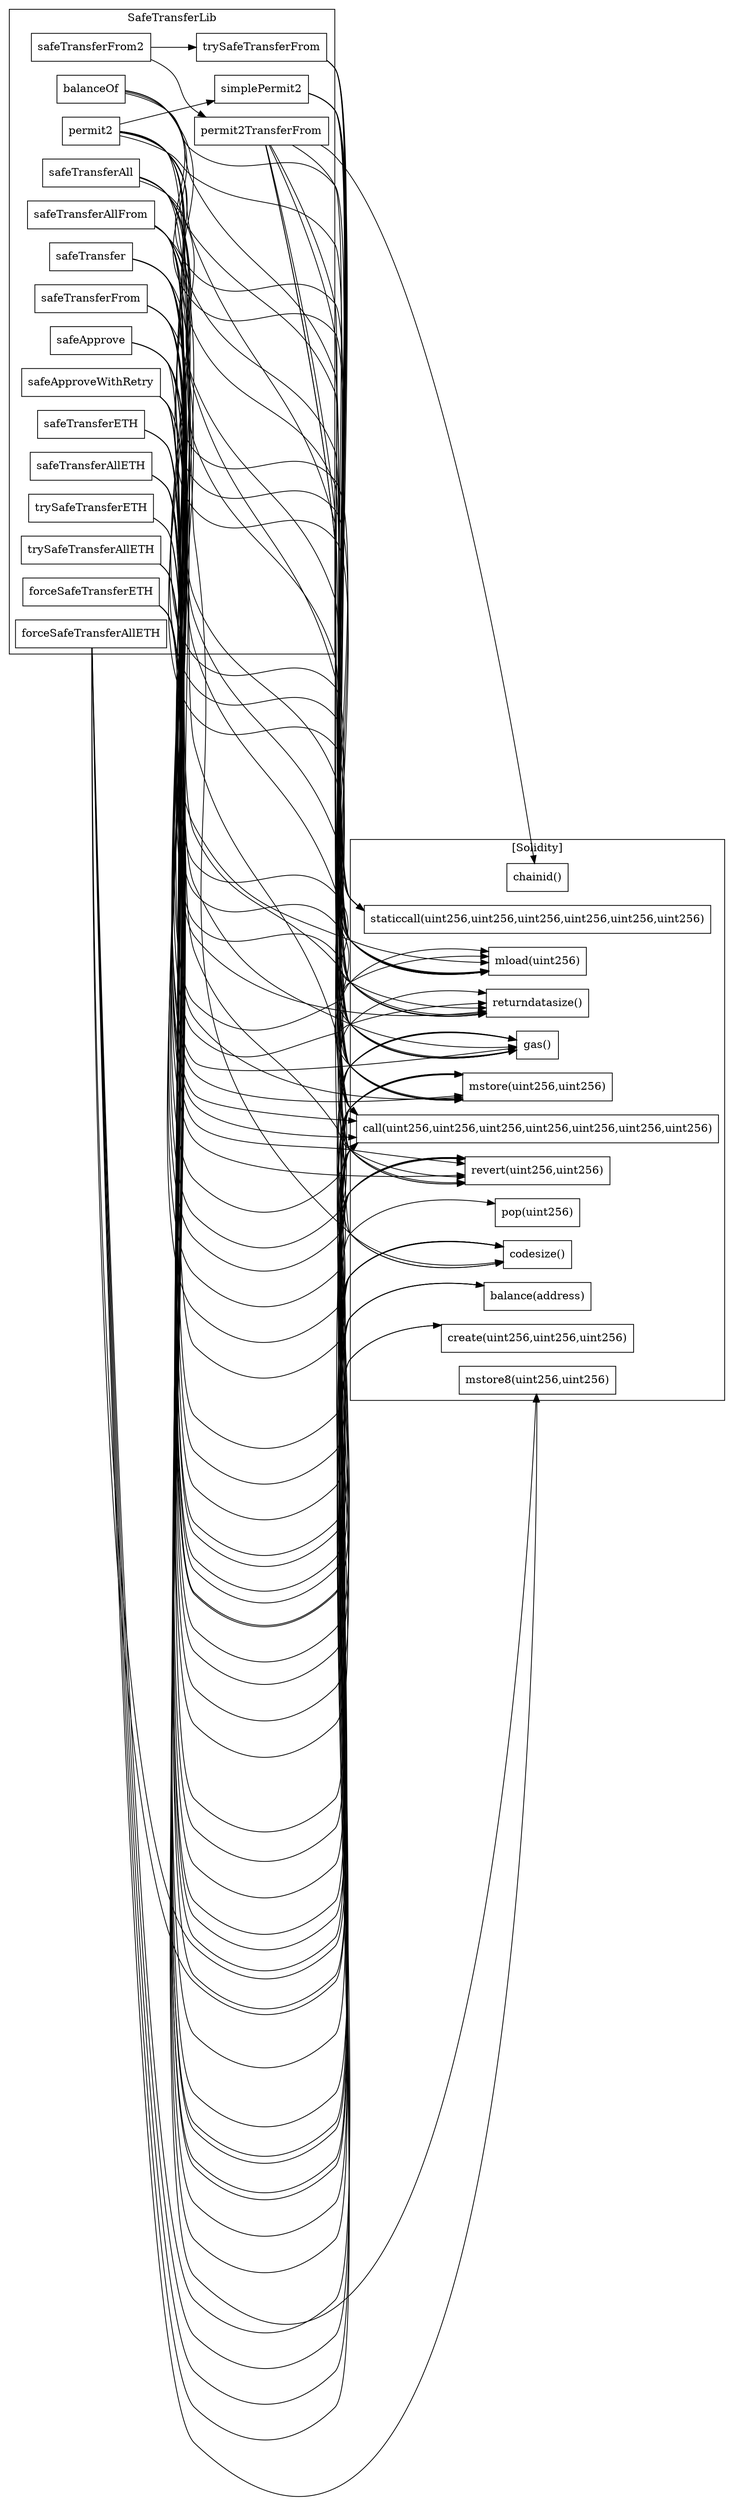 strict digraph {
rankdir="LR"
node [shape=box]
subgraph cluster_333_SafeTransferLib {
label = "SafeTransferLib"
"333_trySafeTransferFrom" [label="trySafeTransferFrom"]
"333_permit2" [label="permit2"]
"333_trySafeTransferETH" [label="trySafeTransferETH"]
"333_safeApprove" [label="safeApprove"]
"333_safeApproveWithRetry" [label="safeApproveWithRetry"]
"333_safeTransferAllETH" [label="safeTransferAllETH"]
"333_safeTransferFrom" [label="safeTransferFrom"]
"333_trySafeTransferAllETH" [label="trySafeTransferAllETH"]
"333_safeTransfer" [label="safeTransfer"]
"333_safeTransferETH" [label="safeTransferETH"]
"333_safeTransferAllFrom" [label="safeTransferAllFrom"]
"333_balanceOf" [label="balanceOf"]
"333_permit2TransferFrom" [label="permit2TransferFrom"]
"333_forceSafeTransferETH" [label="forceSafeTransferETH"]
"333_safeTransferFrom2" [label="safeTransferFrom2"]
"333_safeTransferAll" [label="safeTransferAll"]
"333_forceSafeTransferAllETH" [label="forceSafeTransferAllETH"]
"333_simplePermit2" [label="simplePermit2"]
"333_safeTransferFrom2" -> "333_permit2TransferFrom"
"333_permit2" -> "333_simplePermit2"
"333_safeTransferFrom2" -> "333_trySafeTransferFrom"
}subgraph cluster_solidity {
label = "[Solidity]"
"mstore(uint256,uint256)" 
"codesize()" 
"balance(address)" 
"pop(uint256)" 
"mstore8(uint256,uint256)" 
"returndatasize()" 
"gas()" 
"chainid()" 
"revert(uint256,uint256)" 
"staticcall(uint256,uint256,uint256,uint256,uint256,uint256)" 
"create(uint256,uint256,uint256)" 
"call(uint256,uint256,uint256,uint256,uint256,uint256,uint256)" 
"mload(uint256)" 
"333_safeTransfer" -> "returndatasize()"
"333_simplePermit2" -> "mload(uint256)"
"333_safeApproveWithRetry" -> "call(uint256,uint256,uint256,uint256,uint256,uint256,uint256)"
"333_safeTransferAllETH" -> "gas()"
"333_permit2TransferFrom" -> "codesize()"
"333_forceSafeTransferAllETH" -> "create(uint256,uint256,uint256)"
"333_safeTransferAllFrom" -> "staticcall(uint256,uint256,uint256,uint256,uint256,uint256)"
"333_safeTransferAll" -> "staticcall(uint256,uint256,uint256,uint256,uint256,uint256)"
"333_safeApproveWithRetry" -> "gas()"
"333_safeApproveWithRetry" -> "codesize()"
"333_safeApproveWithRetry" -> "mstore(uint256,uint256)"
"333_simplePermit2" -> "gas()"
"333_permit2TransferFrom" -> "mload(uint256)"
"333_safeApprove" -> "revert(uint256,uint256)"
"333_safeApproveWithRetry" -> "mload(uint256)"
"333_safeApprove" -> "gas()"
"333_permit2" -> "mstore(uint256,uint256)"
"333_balanceOf" -> "gas()"
"333_safeTransferETH" -> "revert(uint256,uint256)"
"333_safeTransferETH" -> "call(uint256,uint256,uint256,uint256,uint256,uint256,uint256)"
"333_safeTransfer" -> "gas()"
"333_simplePermit2" -> "codesize()"
"333_safeTransfer" -> "mload(uint256)"
"333_forceSafeTransferAllETH" -> "call(uint256,uint256,uint256,uint256,uint256,uint256,uint256)"
"333_forceSafeTransferETH" -> "create(uint256,uint256,uint256)"
"333_safeTransferFrom" -> "mstore(uint256,uint256)"
"333_permit2" -> "staticcall(uint256,uint256,uint256,uint256,uint256,uint256)"
"333_safeTransferAllFrom" -> "mstore(uint256,uint256)"
"333_permit2" -> "mload(uint256)"
"333_safeTransferAll" -> "revert(uint256,uint256)"
"333_safeTransferAllFrom" -> "mload(uint256)"
"333_trySafeTransferETH" -> "codesize()"
"333_safeTransfer" -> "call(uint256,uint256,uint256,uint256,uint256,uint256,uint256)"
"333_simplePermit2" -> "returndatasize()"
"333_safeTransferAllFrom" -> "call(uint256,uint256,uint256,uint256,uint256,uint256,uint256)"
"333_forceSafeTransferAllETH" -> "balance(address)"
"333_safeTransferETH" -> "codesize()"
"333_safeTransferAll" -> "gas()"
"333_simplePermit2" -> "revert(uint256,uint256)"
"333_safeApprove" -> "call(uint256,uint256,uint256,uint256,uint256,uint256,uint256)"
"333_safeTransferAllFrom" -> "returndatasize()"
"333_safeTransferAll" -> "mstore(uint256,uint256)"
"333_safeTransfer" -> "mstore(uint256,uint256)"
"333_permit2TransferFrom" -> "gas()"
"333_trySafeTransferFrom" -> "call(uint256,uint256,uint256,uint256,uint256,uint256,uint256)"
"333_trySafeTransferAllETH" -> "codesize()"
"333_simplePermit2" -> "call(uint256,uint256,uint256,uint256,uint256,uint256,uint256)"
"333_permit2TransferFrom" -> "chainid()"
"333_permit2TransferFrom" -> "revert(uint256,uint256)"
"333_trySafeTransferAllETH" -> "call(uint256,uint256,uint256,uint256,uint256,uint256,uint256)"
"333_safeApproveWithRetry" -> "returndatasize()"
"333_safeTransferAll" -> "mload(uint256)"
"333_safeTransferAll" -> "call(uint256,uint256,uint256,uint256,uint256,uint256,uint256)"
"333_safeTransferFrom" -> "revert(uint256,uint256)"
"333_safeApproveWithRetry" -> "pop(uint256)"
"333_safeApprove" -> "returndatasize()"
"333_safeTransferAllFrom" -> "gas()"
"333_safeTransferAllFrom" -> "revert(uint256,uint256)"
"333_safeTransferAllETH" -> "call(uint256,uint256,uint256,uint256,uint256,uint256,uint256)"
"333_forceSafeTransferETH" -> "balance(address)"
"333_safeApprove" -> "mstore(uint256,uint256)"
"333_trySafeTransferFrom" -> "mstore(uint256,uint256)"
"333_simplePermit2" -> "staticcall(uint256,uint256,uint256,uint256,uint256,uint256)"
"333_forceSafeTransferETH" -> "revert(uint256,uint256)"
"333_balanceOf" -> "mload(uint256)"
"333_forceSafeTransferETH" -> "call(uint256,uint256,uint256,uint256,uint256,uint256,uint256)"
"333_safeTransferETH" -> "mstore(uint256,uint256)"
"333_safeTransferFrom" -> "call(uint256,uint256,uint256,uint256,uint256,uint256,uint256)"
"333_forceSafeTransferETH" -> "mstore(uint256,uint256)"
"333_forceSafeTransferAllETH" -> "revert(uint256,uint256)"
"333_trySafeTransferFrom" -> "mload(uint256)"
"333_safeTransferETH" -> "gas()"
"333_trySafeTransferETH" -> "call(uint256,uint256,uint256,uint256,uint256,uint256,uint256)"
"333_balanceOf" -> "staticcall(uint256,uint256,uint256,uint256,uint256,uint256)"
"333_balanceOf" -> "returndatasize()"
"333_safeTransferAll" -> "returndatasize()"
"333_permit2" -> "call(uint256,uint256,uint256,uint256,uint256,uint256,uint256)"
"333_permit2" -> "returndatasize()"
"333_forceSafeTransferAllETH" -> "mstore8(uint256,uint256)"
"333_simplePermit2" -> "mstore(uint256,uint256)"
"333_trySafeTransferFrom" -> "gas()"
"333_forceSafeTransferETH" -> "codesize()"
"333_safeApproveWithRetry" -> "revert(uint256,uint256)"
"333_safeTransfer" -> "revert(uint256,uint256)"
"333_safeTransferAllETH" -> "mstore(uint256,uint256)"
"333_trySafeTransferFrom" -> "returndatasize()"
"333_safeTransferAllETH" -> "codesize()"
"333_safeTransferFrom" -> "mload(uint256)"
"333_permit2" -> "codesize()"
"333_balanceOf" -> "mstore(uint256,uint256)"
"333_safeTransferAllETH" -> "balance(address)"
"333_permit2TransferFrom" -> "call(uint256,uint256,uint256,uint256,uint256,uint256,uint256)"
"333_forceSafeTransferAllETH" -> "codesize()"
"333_safeTransferAllETH" -> "revert(uint256,uint256)"
"333_permit2TransferFrom" -> "mstore(uint256,uint256)"
"333_safeApprove" -> "mload(uint256)"
"333_trySafeTransferAllETH" -> "balance(address)"
"333_safeTransferFrom" -> "gas()"
"333_permit2" -> "gas()"
"333_safeTransferFrom" -> "returndatasize()"
"333_forceSafeTransferAllETH" -> "mstore(uint256,uint256)"
"333_forceSafeTransferETH" -> "mstore8(uint256,uint256)"
}
}